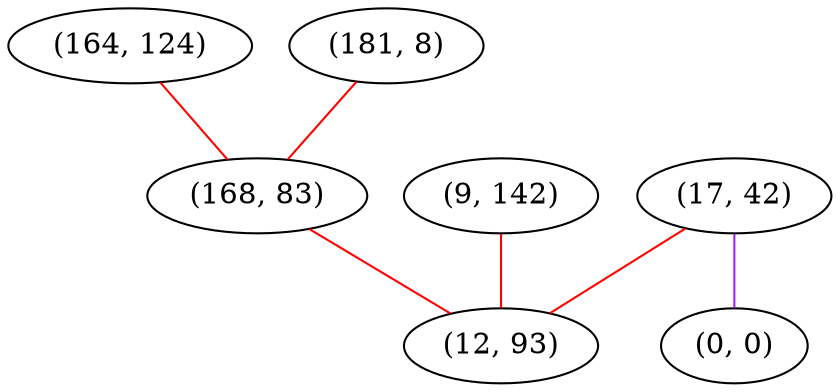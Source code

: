 graph "" {
"(164, 124)";
"(9, 142)";
"(17, 42)";
"(181, 8)";
"(168, 83)";
"(0, 0)";
"(12, 93)";
"(164, 124)" -- "(168, 83)"  [color=red, key=0, weight=1];
"(9, 142)" -- "(12, 93)"  [color=red, key=0, weight=1];
"(17, 42)" -- "(12, 93)"  [color=red, key=0, weight=1];
"(17, 42)" -- "(0, 0)"  [color=purple, key=0, weight=4];
"(181, 8)" -- "(168, 83)"  [color=red, key=0, weight=1];
"(168, 83)" -- "(12, 93)"  [color=red, key=0, weight=1];
}
